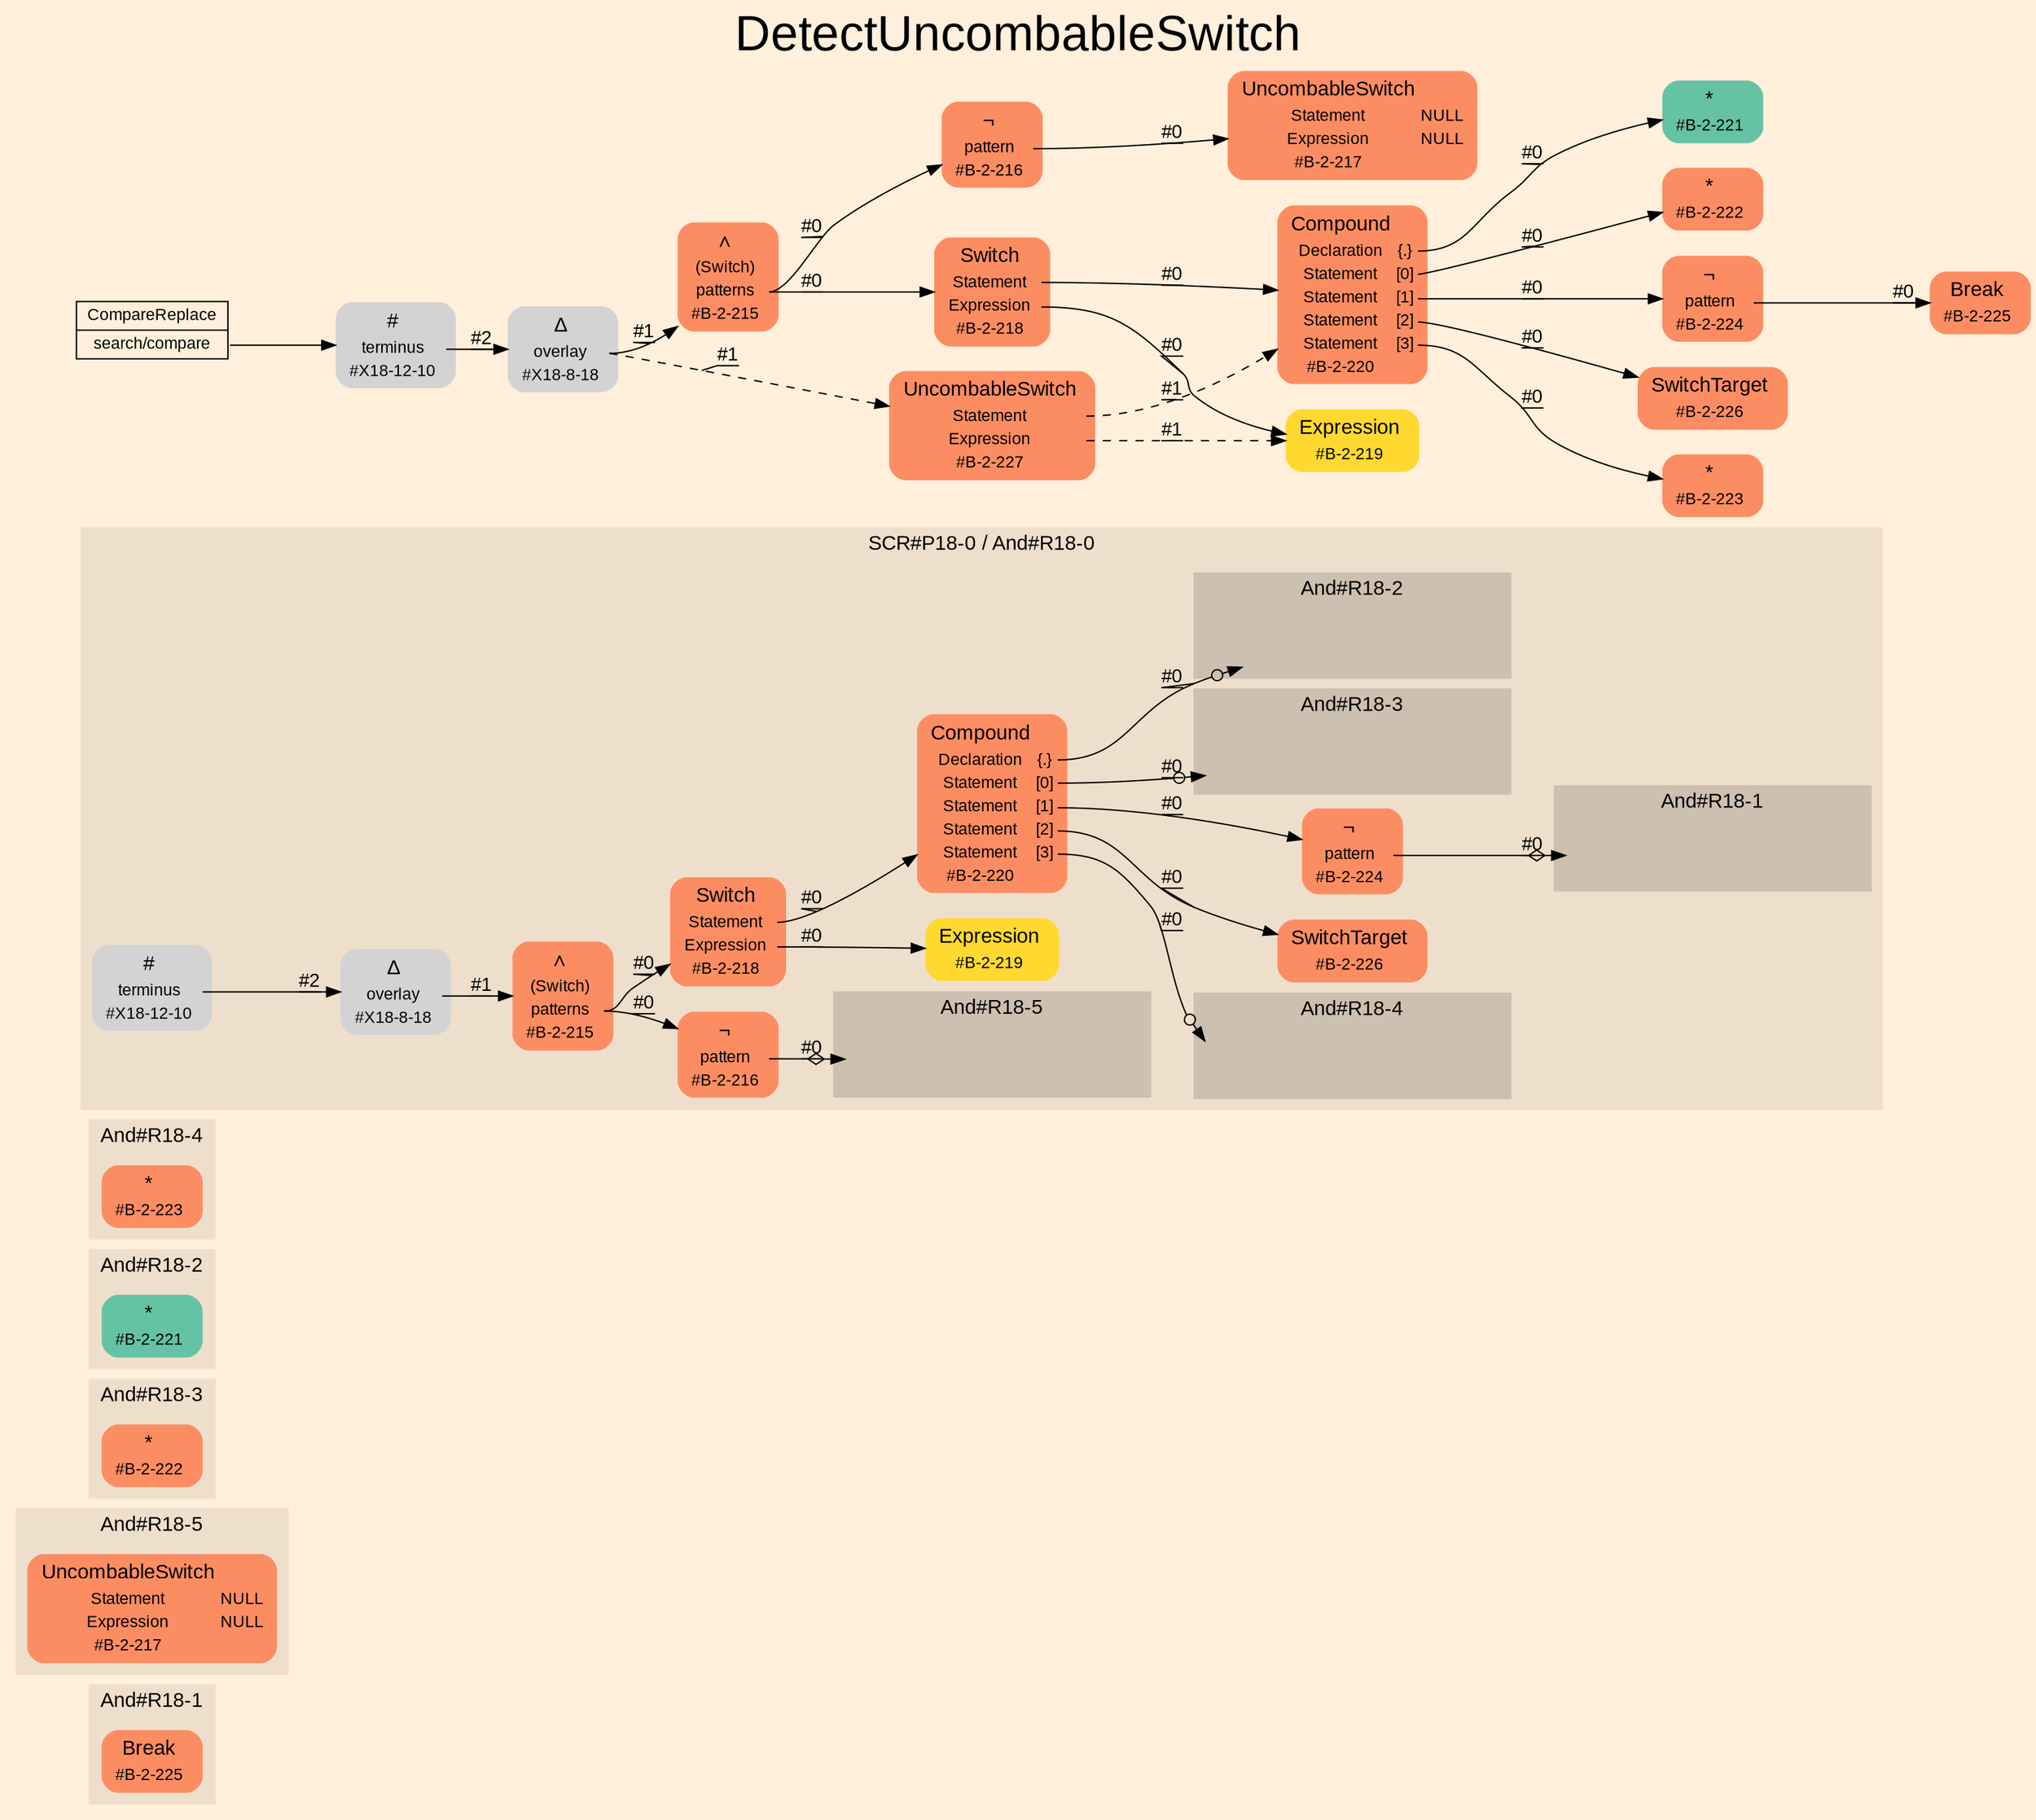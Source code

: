 digraph "DetectUncombableSwitch" {
label = "DetectUncombableSwitch"
labelloc = t
fontsize = "36"
graph [
    rankdir = "LR"
    ranksep = 0.3
    bgcolor = antiquewhite1
    color = black
    fontcolor = black
    fontname = "Arial"
];
node [
    fontname = "Arial"
];
edge [
    fontname = "Arial"
];

// -------------------- figure And#R18-1 --------------------
// -------- region And#R18-1 ----------
subgraph "clusterAnd#R18-1" {
    label = "And#R18-1"
    style = "filled"
    color = antiquewhite2
    fontsize = "15"
    "And#R18-1/#B-2-225" [
        // -------- block And#R18-1/#B-2-225 ----------
        shape = "plaintext"
        fillcolor = "/set28/2"
        label = <<TABLE BORDER="0" CELLBORDER="0" CELLSPACING="0">
         <TR><TD><FONT POINT-SIZE="15.0">Break</FONT></TD><TD></TD></TR>
         <TR><TD>#B-2-225</TD><TD PORT="port0"></TD></TR>
        </TABLE>>
        style = "rounded,filled"
        fontsize = "12"
    ];
    
}


// -------------------- figure And#R18-5 --------------------
// -------- region And#R18-5 ----------
subgraph "clusterAnd#R18-5" {
    label = "And#R18-5"
    style = "filled"
    color = antiquewhite2
    fontsize = "15"
    "And#R18-5/#B-2-217" [
        // -------- block And#R18-5/#B-2-217 ----------
        shape = "plaintext"
        fillcolor = "/set28/2"
        label = <<TABLE BORDER="0" CELLBORDER="0" CELLSPACING="0">
         <TR><TD><FONT POINT-SIZE="15.0">UncombableSwitch</FONT></TD><TD></TD></TR>
         <TR><TD>Statement</TD><TD PORT="port0">NULL</TD></TR>
         <TR><TD>Expression</TD><TD PORT="port1">NULL</TD></TR>
         <TR><TD>#B-2-217</TD><TD PORT="port2"></TD></TR>
        </TABLE>>
        style = "rounded,filled"
        fontsize = "12"
    ];
    
}


// -------------------- figure And#R18-3 --------------------
// -------- region And#R18-3 ----------
subgraph "clusterAnd#R18-3" {
    label = "And#R18-3"
    style = "filled"
    color = antiquewhite2
    fontsize = "15"
    "And#R18-3/#B-2-222" [
        // -------- block And#R18-3/#B-2-222 ----------
        shape = "plaintext"
        fillcolor = "/set28/2"
        label = <<TABLE BORDER="0" CELLBORDER="0" CELLSPACING="0">
         <TR><TD><FONT POINT-SIZE="15.0">*</FONT></TD><TD></TD></TR>
         <TR><TD>#B-2-222</TD><TD PORT="port0"></TD></TR>
        </TABLE>>
        style = "rounded,filled"
        fontsize = "12"
    ];
    
}


// -------------------- figure And#R18-2 --------------------
// -------- region And#R18-2 ----------
subgraph "clusterAnd#R18-2" {
    label = "And#R18-2"
    style = "filled"
    color = antiquewhite2
    fontsize = "15"
    "And#R18-2/#B-2-221" [
        // -------- block And#R18-2/#B-2-221 ----------
        shape = "plaintext"
        fillcolor = "/set28/1"
        label = <<TABLE BORDER="0" CELLBORDER="0" CELLSPACING="0">
         <TR><TD><FONT POINT-SIZE="15.0">*</FONT></TD><TD></TD></TR>
         <TR><TD>#B-2-221</TD><TD PORT="port0"></TD></TR>
        </TABLE>>
        style = "rounded,filled"
        fontsize = "12"
    ];
    
}


// -------------------- figure And#R18-4 --------------------
// -------- region And#R18-4 ----------
subgraph "clusterAnd#R18-4" {
    label = "And#R18-4"
    style = "filled"
    color = antiquewhite2
    fontsize = "15"
    "And#R18-4/#B-2-223" [
        // -------- block And#R18-4/#B-2-223 ----------
        shape = "plaintext"
        fillcolor = "/set28/2"
        label = <<TABLE BORDER="0" CELLBORDER="0" CELLSPACING="0">
         <TR><TD><FONT POINT-SIZE="15.0">*</FONT></TD><TD></TD></TR>
         <TR><TD>#B-2-223</TD><TD PORT="port0"></TD></TR>
        </TABLE>>
        style = "rounded,filled"
        fontsize = "12"
    ];
    
}


// -------------------- figure And#R18-0 --------------------
// -------- region And#R18-0 ----------
subgraph "clusterAnd#R18-0" {
    label = "SCR#P18-0 / And#R18-0"
    style = "filled"
    color = antiquewhite2
    fontsize = "15"
    "And#R18-0/#X18-8-18" [
        // -------- block And#R18-0/#X18-8-18 ----------
        shape = "plaintext"
        label = <<TABLE BORDER="0" CELLBORDER="0" CELLSPACING="0">
         <TR><TD><FONT POINT-SIZE="15.0">Δ</FONT></TD><TD></TD></TR>
         <TR><TD>overlay</TD><TD PORT="port0"></TD></TR>
         <TR><TD>#X18-8-18</TD><TD PORT="port1"></TD></TR>
        </TABLE>>
        style = "rounded,filled"
        fontsize = "12"
    ];
    
    "And#R18-0/#B-2-215" [
        // -------- block And#R18-0/#B-2-215 ----------
        shape = "plaintext"
        fillcolor = "/set28/2"
        label = <<TABLE BORDER="0" CELLBORDER="0" CELLSPACING="0">
         <TR><TD><FONT POINT-SIZE="15.0">∧</FONT></TD><TD></TD></TR>
         <TR><TD>(Switch)</TD><TD PORT="port0"></TD></TR>
         <TR><TD>patterns</TD><TD PORT="port1"></TD></TR>
         <TR><TD>#B-2-215</TD><TD PORT="port2"></TD></TR>
        </TABLE>>
        style = "rounded,filled"
        fontsize = "12"
    ];
    
    "And#R18-0/#B-2-226" [
        // -------- block And#R18-0/#B-2-226 ----------
        shape = "plaintext"
        fillcolor = "/set28/2"
        label = <<TABLE BORDER="0" CELLBORDER="0" CELLSPACING="0">
         <TR><TD><FONT POINT-SIZE="15.0">SwitchTarget</FONT></TD><TD></TD></TR>
         <TR><TD>#B-2-226</TD><TD PORT="port0"></TD></TR>
        </TABLE>>
        style = "rounded,filled"
        fontsize = "12"
    ];
    
    "And#R18-0/#B-2-216" [
        // -------- block And#R18-0/#B-2-216 ----------
        shape = "plaintext"
        fillcolor = "/set28/2"
        label = <<TABLE BORDER="0" CELLBORDER="0" CELLSPACING="0">
         <TR><TD><FONT POINT-SIZE="15.0">¬</FONT></TD><TD></TD></TR>
         <TR><TD>pattern</TD><TD PORT="port0"></TD></TR>
         <TR><TD>#B-2-216</TD><TD PORT="port1"></TD></TR>
        </TABLE>>
        style = "rounded,filled"
        fontsize = "12"
    ];
    
    "And#R18-0/#B-2-218" [
        // -------- block And#R18-0/#B-2-218 ----------
        shape = "plaintext"
        fillcolor = "/set28/2"
        label = <<TABLE BORDER="0" CELLBORDER="0" CELLSPACING="0">
         <TR><TD><FONT POINT-SIZE="15.0">Switch</FONT></TD><TD></TD></TR>
         <TR><TD>Statement</TD><TD PORT="port0"></TD></TR>
         <TR><TD>Expression</TD><TD PORT="port1"></TD></TR>
         <TR><TD>#B-2-218</TD><TD PORT="port2"></TD></TR>
        </TABLE>>
        style = "rounded,filled"
        fontsize = "12"
    ];
    
    "And#R18-0/#B-2-220" [
        // -------- block And#R18-0/#B-2-220 ----------
        shape = "plaintext"
        fillcolor = "/set28/2"
        label = <<TABLE BORDER="0" CELLBORDER="0" CELLSPACING="0">
         <TR><TD><FONT POINT-SIZE="15.0">Compound</FONT></TD><TD></TD></TR>
         <TR><TD>Declaration</TD><TD PORT="port0">{.}</TD></TR>
         <TR><TD>Statement</TD><TD PORT="port1">[0]</TD></TR>
         <TR><TD>Statement</TD><TD PORT="port2">[1]</TD></TR>
         <TR><TD>Statement</TD><TD PORT="port3">[2]</TD></TR>
         <TR><TD>Statement</TD><TD PORT="port4">[3]</TD></TR>
         <TR><TD>#B-2-220</TD><TD PORT="port5"></TD></TR>
        </TABLE>>
        style = "rounded,filled"
        fontsize = "12"
    ];
    
    "And#R18-0/#X18-12-10" [
        // -------- block And#R18-0/#X18-12-10 ----------
        shape = "plaintext"
        label = <<TABLE BORDER="0" CELLBORDER="0" CELLSPACING="0">
         <TR><TD><FONT POINT-SIZE="15.0">#</FONT></TD><TD></TD></TR>
         <TR><TD>terminus</TD><TD PORT="port0"></TD></TR>
         <TR><TD>#X18-12-10</TD><TD PORT="port1"></TD></TR>
        </TABLE>>
        style = "rounded,filled"
        fontsize = "12"
    ];
    
    "And#R18-0/#B-2-219" [
        // -------- block And#R18-0/#B-2-219 ----------
        shape = "plaintext"
        fillcolor = "/set28/6"
        label = <<TABLE BORDER="0" CELLBORDER="0" CELLSPACING="0">
         <TR><TD><FONT POINT-SIZE="15.0">Expression</FONT></TD><TD></TD></TR>
         <TR><TD>#B-2-219</TD><TD PORT="port0"></TD></TR>
        </TABLE>>
        style = "rounded,filled"
        fontsize = "12"
    ];
    
    "And#R18-0/#B-2-224" [
        // -------- block And#R18-0/#B-2-224 ----------
        shape = "plaintext"
        fillcolor = "/set28/2"
        label = <<TABLE BORDER="0" CELLBORDER="0" CELLSPACING="0">
         <TR><TD><FONT POINT-SIZE="15.0">¬</FONT></TD><TD></TD></TR>
         <TR><TD>pattern</TD><TD PORT="port0"></TD></TR>
         <TR><TD>#B-2-224</TD><TD PORT="port1"></TD></TR>
        </TABLE>>
        style = "rounded,filled"
        fontsize = "12"
    ];
    
    // -------- region And#R18-0/And#R18-1 ----------
    subgraph "clusterAnd#R18-0/And#R18-1" {
        label = "And#R18-1"
        style = "filled"
        color = antiquewhite3
        fontsize = "15"
        "And#R18-0/And#R18-1/#B-2-225" [
            // -------- block And#R18-0/And#R18-1/#B-2-225 ----------
            shape = none
            fillcolor = "/set28/2"
            style = "invisible"
        ];
        
    }
    
    // -------- region And#R18-0/And#R18-2 ----------
    subgraph "clusterAnd#R18-0/And#R18-2" {
        label = "And#R18-2"
        style = "filled"
        color = antiquewhite3
        fontsize = "15"
        "And#R18-0/And#R18-2/#B-2-221" [
            // -------- block And#R18-0/And#R18-2/#B-2-221 ----------
            shape = none
            fillcolor = "/set28/1"
            style = "invisible"
        ];
        
    }
    
    // -------- region And#R18-0/And#R18-3 ----------
    subgraph "clusterAnd#R18-0/And#R18-3" {
        label = "And#R18-3"
        style = "filled"
        color = antiquewhite3
        fontsize = "15"
        "And#R18-0/And#R18-3/#B-2-222" [
            // -------- block And#R18-0/And#R18-3/#B-2-222 ----------
            shape = none
            fillcolor = "/set28/2"
            style = "invisible"
        ];
        
    }
    
    // -------- region And#R18-0/And#R18-4 ----------
    subgraph "clusterAnd#R18-0/And#R18-4" {
        label = "And#R18-4"
        style = "filled"
        color = antiquewhite3
        fontsize = "15"
        "And#R18-0/And#R18-4/#B-2-223" [
            // -------- block And#R18-0/And#R18-4/#B-2-223 ----------
            shape = none
            fillcolor = "/set28/2"
            style = "invisible"
        ];
        
    }
    
    // -------- region And#R18-0/And#R18-5 ----------
    subgraph "clusterAnd#R18-0/And#R18-5" {
        label = "And#R18-5"
        style = "filled"
        color = antiquewhite3
        fontsize = "15"
        "And#R18-0/And#R18-5/#B-2-217" [
            // -------- block And#R18-0/And#R18-5/#B-2-217 ----------
            shape = none
            fillcolor = "/set28/2"
            style = "invisible"
        ];
        
    }
    
}

"And#R18-0/#X18-8-18":port0 -> "And#R18-0/#B-2-215" [
    label = "#1"
    decorate = true
    color = black
    fontcolor = black
];

"And#R18-0/#B-2-215":port1 -> "And#R18-0/#B-2-216" [
    label = "#0"
    decorate = true
    color = black
    fontcolor = black
];

"And#R18-0/#B-2-215":port1 -> "And#R18-0/#B-2-218" [
    label = "#0"
    decorate = true
    color = black
    fontcolor = black
];

"And#R18-0/#B-2-216":port0 -> "And#R18-0/And#R18-5/#B-2-217" [
    arrowhead="normalnoneodiamond"
    label = "#0"
    decorate = true
    color = black
    fontcolor = black
];

"And#R18-0/#B-2-218":port0 -> "And#R18-0/#B-2-220" [
    label = "#0"
    decorate = true
    color = black
    fontcolor = black
];

"And#R18-0/#B-2-218":port1 -> "And#R18-0/#B-2-219" [
    label = "#0"
    decorate = true
    color = black
    fontcolor = black
];

"And#R18-0/#B-2-220":port0 -> "And#R18-0/And#R18-2/#B-2-221" [
    arrowhead="normalnoneodot"
    label = "#0"
    decorate = true
    color = black
    fontcolor = black
];

"And#R18-0/#B-2-220":port1 -> "And#R18-0/And#R18-3/#B-2-222" [
    arrowhead="normalnoneodot"
    label = "#0"
    decorate = true
    color = black
    fontcolor = black
];

"And#R18-0/#B-2-220":port2 -> "And#R18-0/#B-2-224" [
    label = "#0"
    decorate = true
    color = black
    fontcolor = black
];

"And#R18-0/#B-2-220":port3 -> "And#R18-0/#B-2-226" [
    label = "#0"
    decorate = true
    color = black
    fontcolor = black
];

"And#R18-0/#B-2-220":port4 -> "And#R18-0/And#R18-4/#B-2-223" [
    arrowhead="normalnoneodot"
    label = "#0"
    decorate = true
    color = black
    fontcolor = black
];

"And#R18-0/#X18-12-10":port0 -> "And#R18-0/#X18-8-18" [
    label = "#2"
    decorate = true
    color = black
    fontcolor = black
];

"And#R18-0/#B-2-224":port0 -> "And#R18-0/And#R18-1/#B-2-225" [
    arrowhead="normalnoneodiamond"
    label = "#0"
    decorate = true
    color = black
    fontcolor = black
];


// -------------------- transformation figure --------------------
"CR#X18-10-18" [
    // -------- block CR#X18-10-18 ----------
    shape = "record"
    fillcolor = antiquewhite1
    label = "<fixed> CompareReplace | <port0> search/compare"
    style = "filled"
    fontsize = "12"
    color = black
    fontcolor = black
];

"#X18-12-10" [
    // -------- block #X18-12-10 ----------
    shape = "plaintext"
    label = <<TABLE BORDER="0" CELLBORDER="0" CELLSPACING="0">
     <TR><TD><FONT POINT-SIZE="15.0">#</FONT></TD><TD></TD></TR>
     <TR><TD>terminus</TD><TD PORT="port0"></TD></TR>
     <TR><TD>#X18-12-10</TD><TD PORT="port1"></TD></TR>
    </TABLE>>
    style = "rounded,filled"
    fontsize = "12"
];

"#X18-8-18" [
    // -------- block #X18-8-18 ----------
    shape = "plaintext"
    label = <<TABLE BORDER="0" CELLBORDER="0" CELLSPACING="0">
     <TR><TD><FONT POINT-SIZE="15.0">Δ</FONT></TD><TD></TD></TR>
     <TR><TD>overlay</TD><TD PORT="port0"></TD></TR>
     <TR><TD>#X18-8-18</TD><TD PORT="port1"></TD></TR>
    </TABLE>>
    style = "rounded,filled"
    fontsize = "12"
];

"#B-2-215" [
    // -------- block #B-2-215 ----------
    shape = "plaintext"
    fillcolor = "/set28/2"
    label = <<TABLE BORDER="0" CELLBORDER="0" CELLSPACING="0">
     <TR><TD><FONT POINT-SIZE="15.0">∧</FONT></TD><TD></TD></TR>
     <TR><TD>(Switch)</TD><TD PORT="port0"></TD></TR>
     <TR><TD>patterns</TD><TD PORT="port1"></TD></TR>
     <TR><TD>#B-2-215</TD><TD PORT="port2"></TD></TR>
    </TABLE>>
    style = "rounded,filled"
    fontsize = "12"
];

"#B-2-216" [
    // -------- block #B-2-216 ----------
    shape = "plaintext"
    fillcolor = "/set28/2"
    label = <<TABLE BORDER="0" CELLBORDER="0" CELLSPACING="0">
     <TR><TD><FONT POINT-SIZE="15.0">¬</FONT></TD><TD></TD></TR>
     <TR><TD>pattern</TD><TD PORT="port0"></TD></TR>
     <TR><TD>#B-2-216</TD><TD PORT="port1"></TD></TR>
    </TABLE>>
    style = "rounded,filled"
    fontsize = "12"
];

"#B-2-217" [
    // -------- block #B-2-217 ----------
    shape = "plaintext"
    fillcolor = "/set28/2"
    label = <<TABLE BORDER="0" CELLBORDER="0" CELLSPACING="0">
     <TR><TD><FONT POINT-SIZE="15.0">UncombableSwitch</FONT></TD><TD></TD></TR>
     <TR><TD>Statement</TD><TD PORT="port0">NULL</TD></TR>
     <TR><TD>Expression</TD><TD PORT="port1">NULL</TD></TR>
     <TR><TD>#B-2-217</TD><TD PORT="port2"></TD></TR>
    </TABLE>>
    style = "rounded,filled"
    fontsize = "12"
];

"#B-2-218" [
    // -------- block #B-2-218 ----------
    shape = "plaintext"
    fillcolor = "/set28/2"
    label = <<TABLE BORDER="0" CELLBORDER="0" CELLSPACING="0">
     <TR><TD><FONT POINT-SIZE="15.0">Switch</FONT></TD><TD></TD></TR>
     <TR><TD>Statement</TD><TD PORT="port0"></TD></TR>
     <TR><TD>Expression</TD><TD PORT="port1"></TD></TR>
     <TR><TD>#B-2-218</TD><TD PORT="port2"></TD></TR>
    </TABLE>>
    style = "rounded,filled"
    fontsize = "12"
];

"#B-2-220" [
    // -------- block #B-2-220 ----------
    shape = "plaintext"
    fillcolor = "/set28/2"
    label = <<TABLE BORDER="0" CELLBORDER="0" CELLSPACING="0">
     <TR><TD><FONT POINT-SIZE="15.0">Compound</FONT></TD><TD></TD></TR>
     <TR><TD>Declaration</TD><TD PORT="port0">{.}</TD></TR>
     <TR><TD>Statement</TD><TD PORT="port1">[0]</TD></TR>
     <TR><TD>Statement</TD><TD PORT="port2">[1]</TD></TR>
     <TR><TD>Statement</TD><TD PORT="port3">[2]</TD></TR>
     <TR><TD>Statement</TD><TD PORT="port4">[3]</TD></TR>
     <TR><TD>#B-2-220</TD><TD PORT="port5"></TD></TR>
    </TABLE>>
    style = "rounded,filled"
    fontsize = "12"
];

"#B-2-221" [
    // -------- block #B-2-221 ----------
    shape = "plaintext"
    fillcolor = "/set28/1"
    label = <<TABLE BORDER="0" CELLBORDER="0" CELLSPACING="0">
     <TR><TD><FONT POINT-SIZE="15.0">*</FONT></TD><TD></TD></TR>
     <TR><TD>#B-2-221</TD><TD PORT="port0"></TD></TR>
    </TABLE>>
    style = "rounded,filled"
    fontsize = "12"
];

"#B-2-222" [
    // -------- block #B-2-222 ----------
    shape = "plaintext"
    fillcolor = "/set28/2"
    label = <<TABLE BORDER="0" CELLBORDER="0" CELLSPACING="0">
     <TR><TD><FONT POINT-SIZE="15.0">*</FONT></TD><TD></TD></TR>
     <TR><TD>#B-2-222</TD><TD PORT="port0"></TD></TR>
    </TABLE>>
    style = "rounded,filled"
    fontsize = "12"
];

"#B-2-224" [
    // -------- block #B-2-224 ----------
    shape = "plaintext"
    fillcolor = "/set28/2"
    label = <<TABLE BORDER="0" CELLBORDER="0" CELLSPACING="0">
     <TR><TD><FONT POINT-SIZE="15.0">¬</FONT></TD><TD></TD></TR>
     <TR><TD>pattern</TD><TD PORT="port0"></TD></TR>
     <TR><TD>#B-2-224</TD><TD PORT="port1"></TD></TR>
    </TABLE>>
    style = "rounded,filled"
    fontsize = "12"
];

"#B-2-225" [
    // -------- block #B-2-225 ----------
    shape = "plaintext"
    fillcolor = "/set28/2"
    label = <<TABLE BORDER="0" CELLBORDER="0" CELLSPACING="0">
     <TR><TD><FONT POINT-SIZE="15.0">Break</FONT></TD><TD></TD></TR>
     <TR><TD>#B-2-225</TD><TD PORT="port0"></TD></TR>
    </TABLE>>
    style = "rounded,filled"
    fontsize = "12"
];

"#B-2-226" [
    // -------- block #B-2-226 ----------
    shape = "plaintext"
    fillcolor = "/set28/2"
    label = <<TABLE BORDER="0" CELLBORDER="0" CELLSPACING="0">
     <TR><TD><FONT POINT-SIZE="15.0">SwitchTarget</FONT></TD><TD></TD></TR>
     <TR><TD>#B-2-226</TD><TD PORT="port0"></TD></TR>
    </TABLE>>
    style = "rounded,filled"
    fontsize = "12"
];

"#B-2-223" [
    // -------- block #B-2-223 ----------
    shape = "plaintext"
    fillcolor = "/set28/2"
    label = <<TABLE BORDER="0" CELLBORDER="0" CELLSPACING="0">
     <TR><TD><FONT POINT-SIZE="15.0">*</FONT></TD><TD></TD></TR>
     <TR><TD>#B-2-223</TD><TD PORT="port0"></TD></TR>
    </TABLE>>
    style = "rounded,filled"
    fontsize = "12"
];

"#B-2-219" [
    // -------- block #B-2-219 ----------
    shape = "plaintext"
    fillcolor = "/set28/6"
    label = <<TABLE BORDER="0" CELLBORDER="0" CELLSPACING="0">
     <TR><TD><FONT POINT-SIZE="15.0">Expression</FONT></TD><TD></TD></TR>
     <TR><TD>#B-2-219</TD><TD PORT="port0"></TD></TR>
    </TABLE>>
    style = "rounded,filled"
    fontsize = "12"
];

"#B-2-227" [
    // -------- block #B-2-227 ----------
    shape = "plaintext"
    fillcolor = "/set28/2"
    label = <<TABLE BORDER="0" CELLBORDER="0" CELLSPACING="0">
     <TR><TD><FONT POINT-SIZE="15.0">UncombableSwitch</FONT></TD><TD></TD></TR>
     <TR><TD>Statement</TD><TD PORT="port0"></TD></TR>
     <TR><TD>Expression</TD><TD PORT="port1"></TD></TR>
     <TR><TD>#B-2-227</TD><TD PORT="port2"></TD></TR>
    </TABLE>>
    style = "rounded,filled"
    fontsize = "12"
];

"CR#X18-10-18":port0 -> "#X18-12-10" [
    label = ""
    decorate = true
    color = black
    fontcolor = black
];

"#X18-12-10":port0 -> "#X18-8-18" [
    label = "#2"
    decorate = true
    color = black
    fontcolor = black
];

"#X18-8-18":port0 -> "#B-2-215" [
    label = "#1"
    decorate = true
    color = black
    fontcolor = black
];

"#X18-8-18":port0 -> "#B-2-227" [
    style="dashed"
    label = "#1"
    decorate = true
    color = black
    fontcolor = black
];

"#B-2-215":port1 -> "#B-2-216" [
    label = "#0"
    decorate = true
    color = black
    fontcolor = black
];

"#B-2-215":port1 -> "#B-2-218" [
    label = "#0"
    decorate = true
    color = black
    fontcolor = black
];

"#B-2-216":port0 -> "#B-2-217" [
    label = "#0"
    decorate = true
    color = black
    fontcolor = black
];

"#B-2-218":port0 -> "#B-2-220" [
    label = "#0"
    decorate = true
    color = black
    fontcolor = black
];

"#B-2-218":port1 -> "#B-2-219" [
    label = "#0"
    decorate = true
    color = black
    fontcolor = black
];

"#B-2-220":port0 -> "#B-2-221" [
    label = "#0"
    decorate = true
    color = black
    fontcolor = black
];

"#B-2-220":port1 -> "#B-2-222" [
    label = "#0"
    decorate = true
    color = black
    fontcolor = black
];

"#B-2-220":port2 -> "#B-2-224" [
    label = "#0"
    decorate = true
    color = black
    fontcolor = black
];

"#B-2-220":port3 -> "#B-2-226" [
    label = "#0"
    decorate = true
    color = black
    fontcolor = black
];

"#B-2-220":port4 -> "#B-2-223" [
    label = "#0"
    decorate = true
    color = black
    fontcolor = black
];

"#B-2-224":port0 -> "#B-2-225" [
    label = "#0"
    decorate = true
    color = black
    fontcolor = black
];

"#B-2-227":port0 -> "#B-2-220" [
    style="dashed"
    label = "#1"
    decorate = true
    color = black
    fontcolor = black
];

"#B-2-227":port1 -> "#B-2-219" [
    style="dashed"
    label = "#1"
    decorate = true
    color = black
    fontcolor = black
];


}
